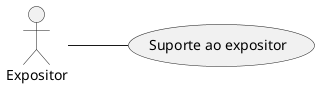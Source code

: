 @startuml
left to right direction

actor "Expositor" as Usuario

usecase "Suporte ao expositor" as UC2

Usuario -- UC2

@enduml